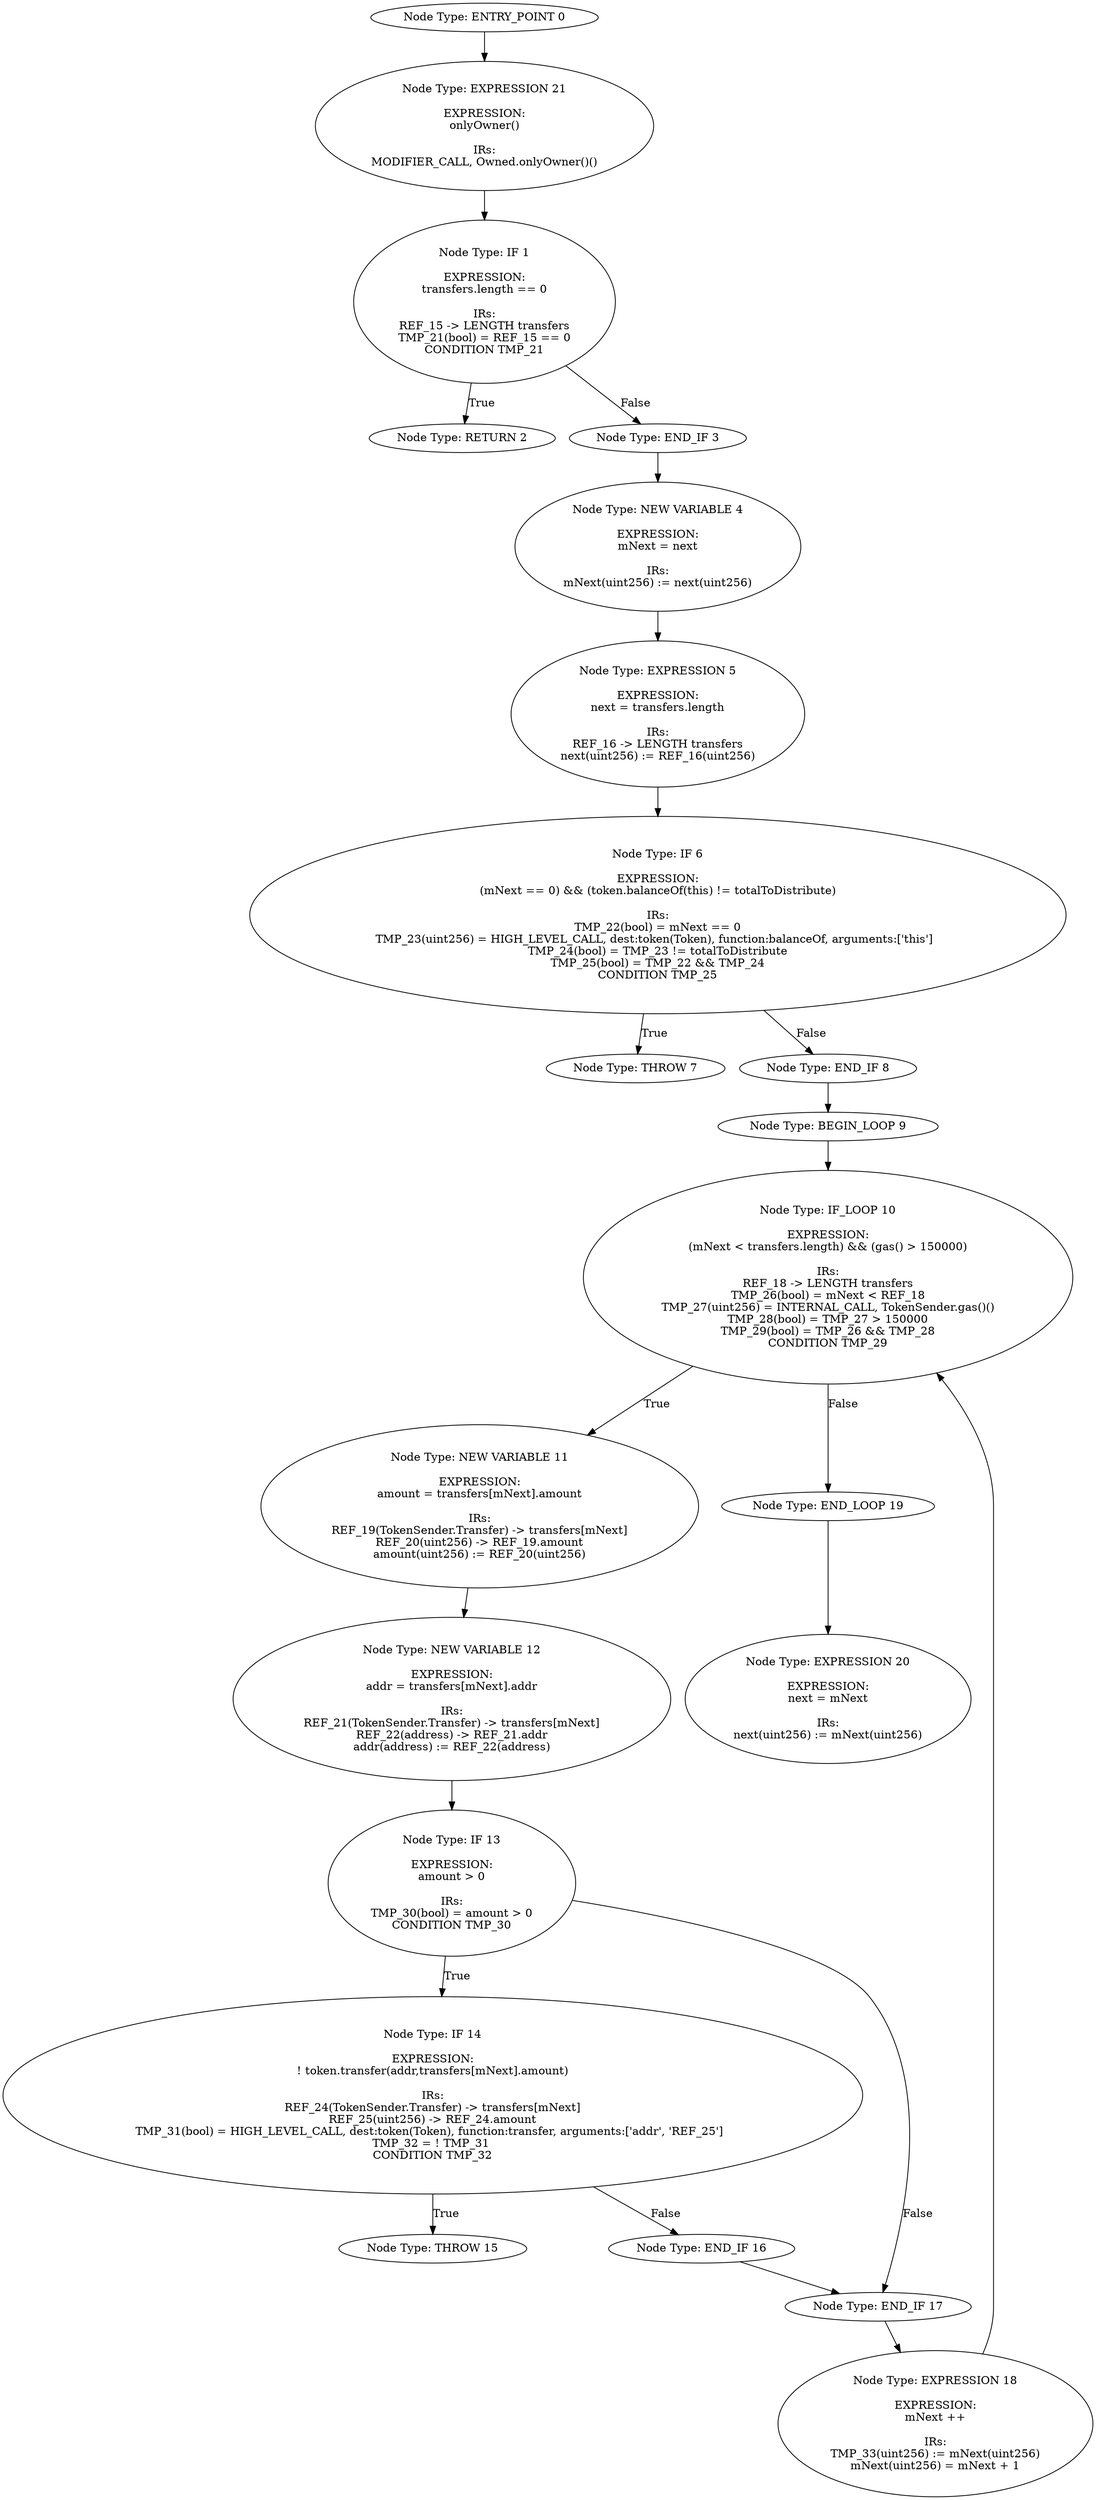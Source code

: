 digraph{
0[label="Node Type: ENTRY_POINT 0
"];
0->21;
1[label="Node Type: IF 1

EXPRESSION:
transfers.length == 0

IRs:
REF_15 -> LENGTH transfers
TMP_21(bool) = REF_15 == 0
CONDITION TMP_21"];
1->2[label="True"];
1->3[label="False"];
2[label="Node Type: RETURN 2
"];
3[label="Node Type: END_IF 3
"];
3->4;
4[label="Node Type: NEW VARIABLE 4

EXPRESSION:
mNext = next

IRs:
mNext(uint256) := next(uint256)"];
4->5;
5[label="Node Type: EXPRESSION 5

EXPRESSION:
next = transfers.length

IRs:
REF_16 -> LENGTH transfers
next(uint256) := REF_16(uint256)"];
5->6;
6[label="Node Type: IF 6

EXPRESSION:
(mNext == 0) && (token.balanceOf(this) != totalToDistribute)

IRs:
TMP_22(bool) = mNext == 0
TMP_23(uint256) = HIGH_LEVEL_CALL, dest:token(Token), function:balanceOf, arguments:['this']  
TMP_24(bool) = TMP_23 != totalToDistribute
TMP_25(bool) = TMP_22 && TMP_24
CONDITION TMP_25"];
6->7[label="True"];
6->8[label="False"];
7[label="Node Type: THROW 7
"];
8[label="Node Type: END_IF 8
"];
8->9;
9[label="Node Type: BEGIN_LOOP 9
"];
9->10;
10[label="Node Type: IF_LOOP 10

EXPRESSION:
(mNext < transfers.length) && (gas() > 150000)

IRs:
REF_18 -> LENGTH transfers
TMP_26(bool) = mNext < REF_18
TMP_27(uint256) = INTERNAL_CALL, TokenSender.gas()()
TMP_28(bool) = TMP_27 > 150000
TMP_29(bool) = TMP_26 && TMP_28
CONDITION TMP_29"];
10->11[label="True"];
10->19[label="False"];
11[label="Node Type: NEW VARIABLE 11

EXPRESSION:
amount = transfers[mNext].amount

IRs:
REF_19(TokenSender.Transfer) -> transfers[mNext]
REF_20(uint256) -> REF_19.amount
amount(uint256) := REF_20(uint256)"];
11->12;
12[label="Node Type: NEW VARIABLE 12

EXPRESSION:
addr = transfers[mNext].addr

IRs:
REF_21(TokenSender.Transfer) -> transfers[mNext]
REF_22(address) -> REF_21.addr
addr(address) := REF_22(address)"];
12->13;
13[label="Node Type: IF 13

EXPRESSION:
amount > 0

IRs:
TMP_30(bool) = amount > 0
CONDITION TMP_30"];
13->14[label="True"];
13->17[label="False"];
14[label="Node Type: IF 14

EXPRESSION:
! token.transfer(addr,transfers[mNext].amount)

IRs:
REF_24(TokenSender.Transfer) -> transfers[mNext]
REF_25(uint256) -> REF_24.amount
TMP_31(bool) = HIGH_LEVEL_CALL, dest:token(Token), function:transfer, arguments:['addr', 'REF_25']  
TMP_32 = ! TMP_31 
CONDITION TMP_32"];
14->15[label="True"];
14->16[label="False"];
15[label="Node Type: THROW 15
"];
16[label="Node Type: END_IF 16
"];
16->17;
17[label="Node Type: END_IF 17
"];
17->18;
18[label="Node Type: EXPRESSION 18

EXPRESSION:
mNext ++

IRs:
TMP_33(uint256) := mNext(uint256)
mNext(uint256) = mNext + 1"];
18->10;
19[label="Node Type: END_LOOP 19
"];
19->20;
20[label="Node Type: EXPRESSION 20

EXPRESSION:
next = mNext

IRs:
next(uint256) := mNext(uint256)"];
21[label="Node Type: EXPRESSION 21

EXPRESSION:
onlyOwner()

IRs:
MODIFIER_CALL, Owned.onlyOwner()()"];
21->1;
}
